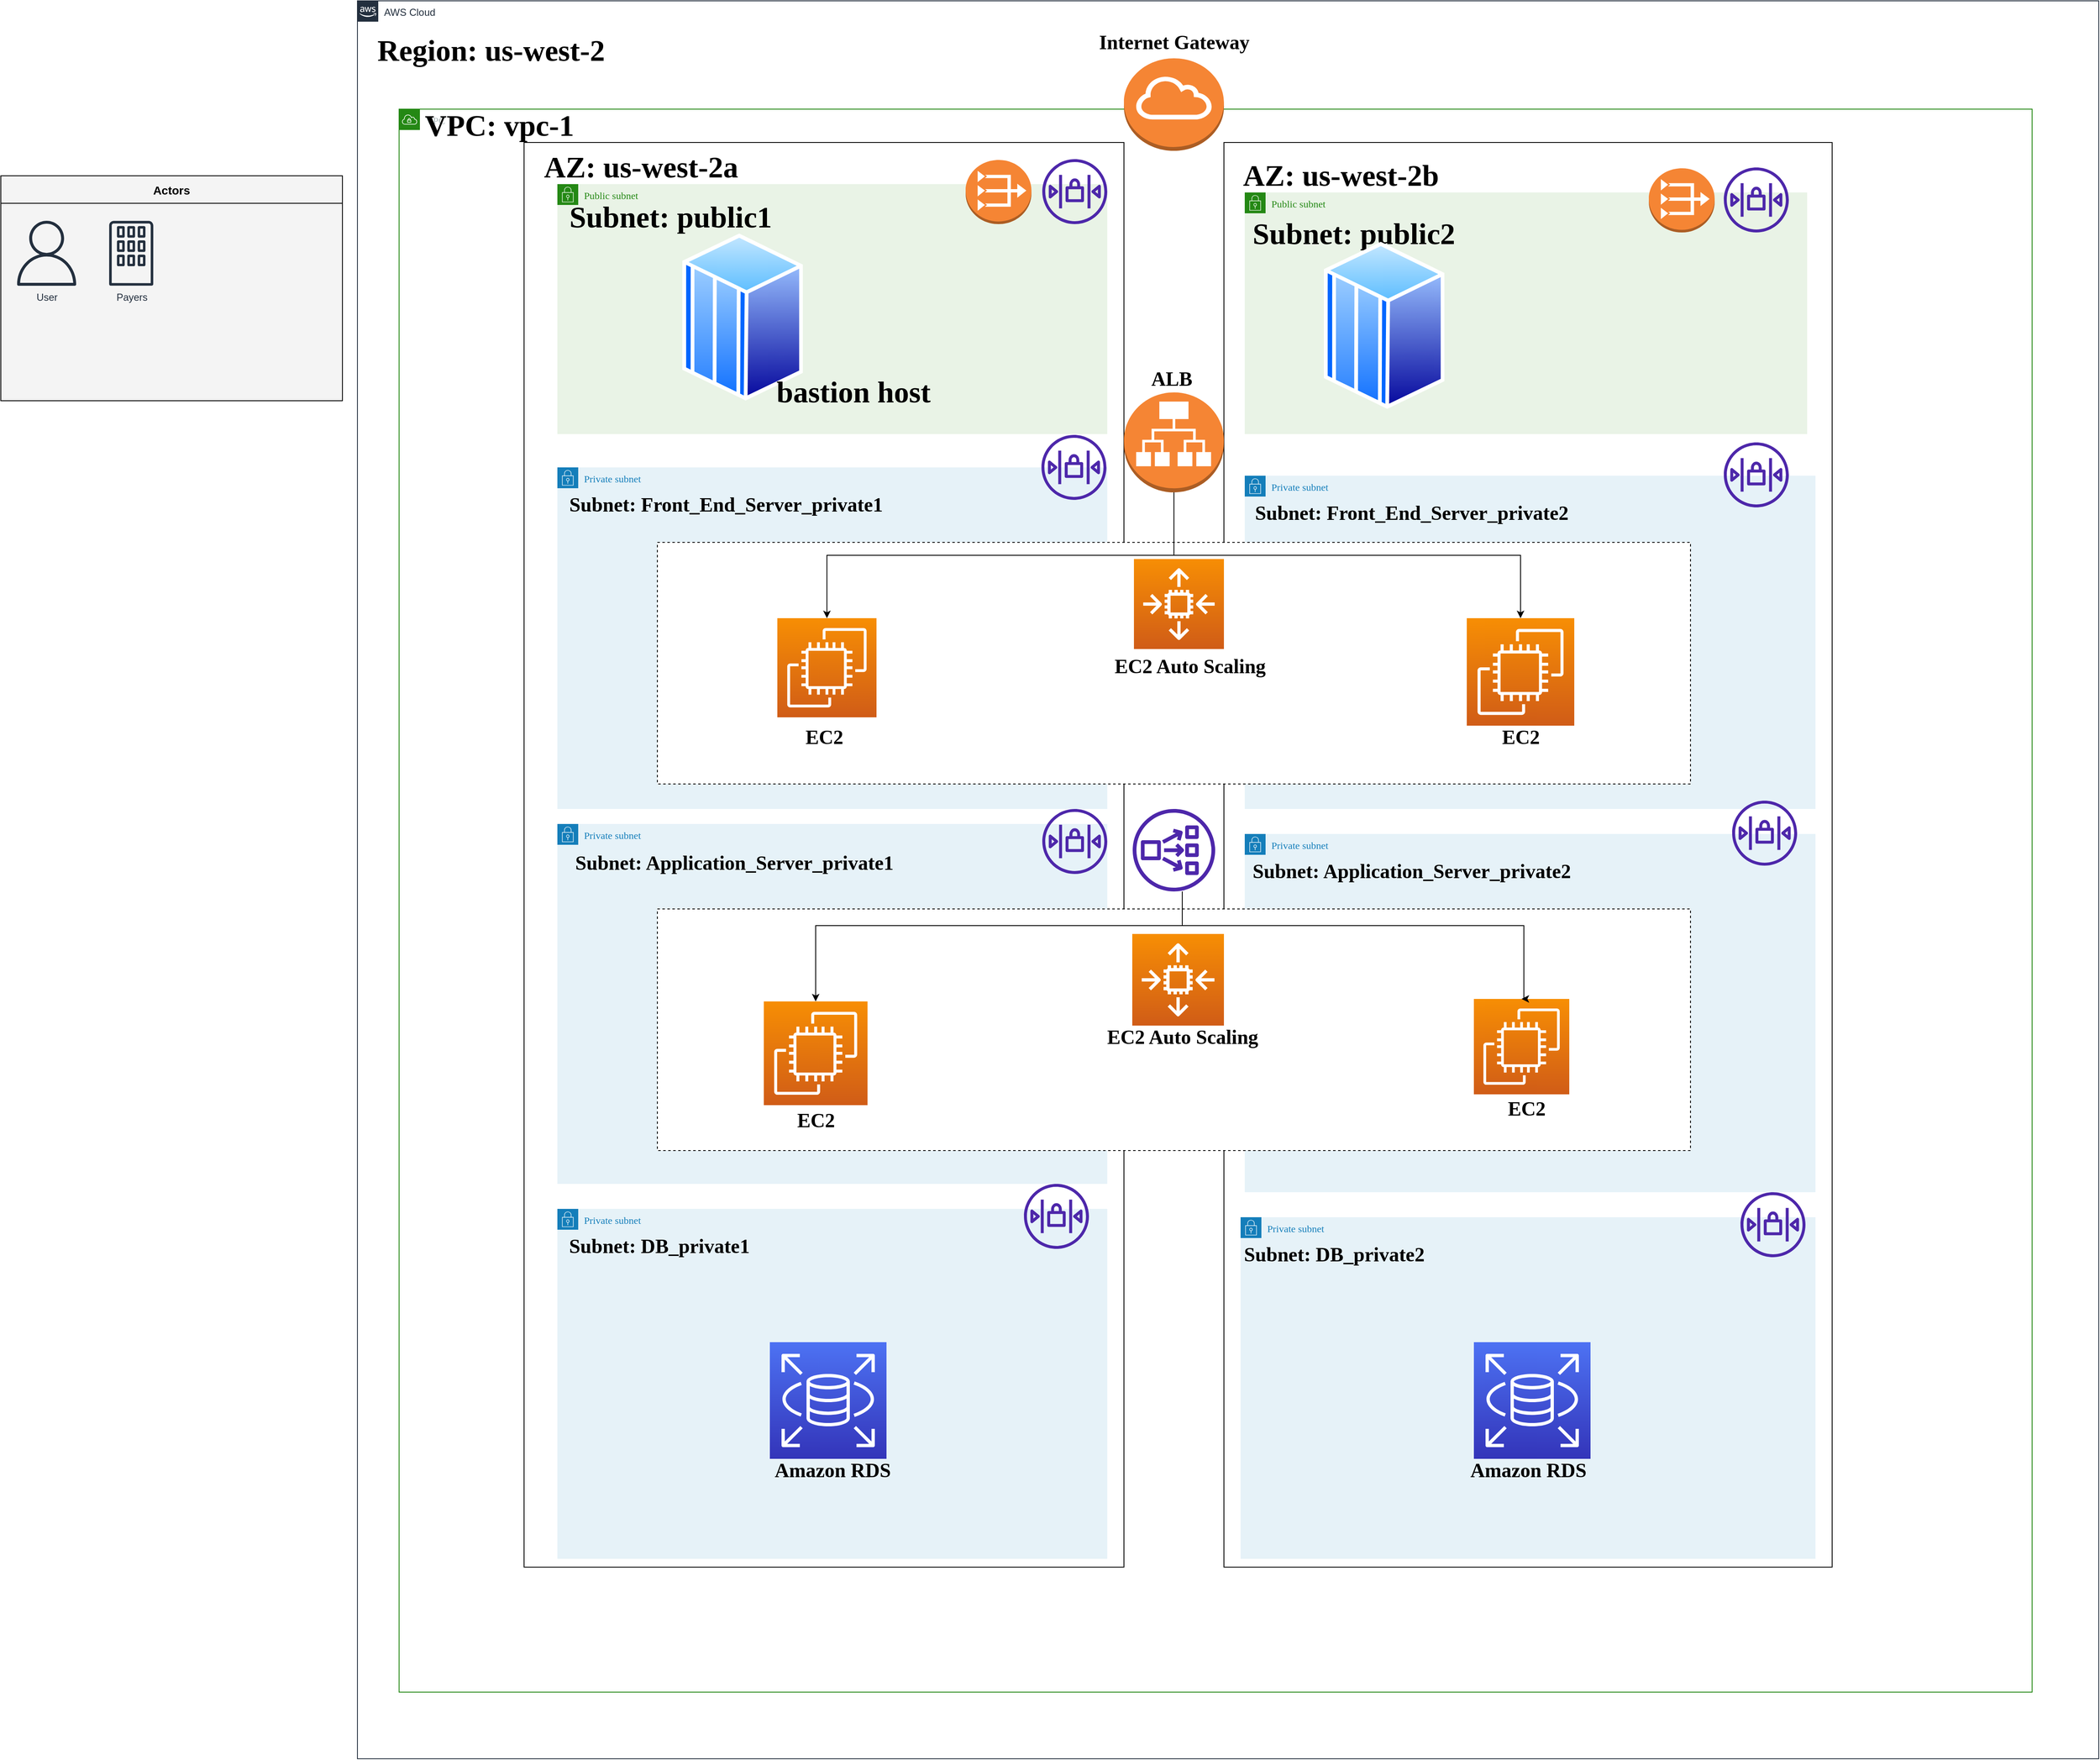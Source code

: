 <mxfile version="20.5.2" type="github">
  <diagram id="Ht1M8jgEwFfnCIfOTk4-" name="Page-1">
    <mxGraphModel dx="4474" dy="4461" grid="1" gridSize="10" guides="1" tooltips="1" connect="1" arrows="1" fold="1" page="1" pageScale="1" pageWidth="827" pageHeight="1169" math="0" shadow="0">
      <root>
        <mxCell id="0" />
        <mxCell id="1" parent="0" />
        <mxCell id="jZVaUwOg5UY3L9NAnvdq-71" value="AWS Cloud" style="points=[[0,0],[0.25,0],[0.5,0],[0.75,0],[1,0],[1,0.25],[1,0.5],[1,0.75],[1,1],[0.75,1],[0.5,1],[0.25,1],[0,1],[0,0.75],[0,0.5],[0,0.25]];outlineConnect=0;gradientColor=none;html=1;whiteSpace=wrap;fontSize=12;fontStyle=0;shape=mxgraph.aws4.group;grIcon=mxgraph.aws4.group_aws_cloud_alt;strokeColor=#232F3E;fillColor=none;verticalAlign=top;align=left;spacingLeft=30;fontColor=#232F3E;dashed=0;labelBackgroundColor=none;container=1;pointerEvents=0;collapsible=0;recursiveResize=0;" parent="1" vertex="1">
          <mxGeometry x="-190" y="-1910" width="2090" height="2110" as="geometry" />
        </mxCell>
        <mxCell id="_mikIo9FiG5iFNGLdB2s-5" value="&lt;font face=&quot;Times New Roman&quot; style=&quot;font-size: 36px;&quot;&gt;&lt;b&gt;Region: us-west-2&lt;/b&gt;&lt;/font&gt;" style="text;html=1;resizable=0;autosize=1;align=center;verticalAlign=middle;points=[];fillColor=none;strokeColor=none;rounded=0;" vertex="1" parent="jZVaUwOg5UY3L9NAnvdq-71">
          <mxGeometry x="10" y="30" width="300" height="60" as="geometry" />
        </mxCell>
        <mxCell id="_mikIo9FiG5iFNGLdB2s-102" value="&lt;b&gt;Internet Gateway&lt;/b&gt;" style="text;html=1;resizable=0;autosize=1;align=center;verticalAlign=middle;points=[];fillColor=none;strokeColor=none;rounded=0;dashed=1;fontFamily=Times New Roman;fontSize=24;" vertex="1" parent="jZVaUwOg5UY3L9NAnvdq-71">
          <mxGeometry x="880" y="30" width="200" height="40" as="geometry" />
        </mxCell>
        <mxCell id="jZVaUwOg5UY3L9NAnvdq-59" value="Actors" style="swimlane;fontSize=14;align=center;swimlaneFillColor=#f4f4f4;fillColor=#f4f4f4;startSize=33;container=1;pointerEvents=0;collapsible=0;recursiveResize=0;" parent="1" vertex="1">
          <mxGeometry x="-618" y="-1700" width="410" height="270" as="geometry" />
        </mxCell>
        <mxCell id="jZVaUwOg5UY3L9NAnvdq-60" value="User" style="outlineConnect=0;fontColor=#232F3E;gradientColor=none;fillColor=#232F3E;strokeColor=none;dashed=0;verticalLabelPosition=bottom;verticalAlign=top;align=center;html=1;fontSize=12;fontStyle=0;aspect=fixed;pointerEvents=1;shape=mxgraph.aws4.user;labelBackgroundColor=none;" parent="jZVaUwOg5UY3L9NAnvdq-59" vertex="1">
          <mxGeometry x="16" y="54" width="78" height="78" as="geometry" />
        </mxCell>
        <mxCell id="jZVaUwOg5UY3L9NAnvdq-61" value="Payers" style="outlineConnect=0;fontColor=#232F3E;gradientColor=none;fillColor=#232F3E;strokeColor=none;dashed=0;verticalLabelPosition=bottom;verticalAlign=top;align=center;html=1;fontSize=12;fontStyle=0;aspect=fixed;pointerEvents=1;shape=mxgraph.aws4.corporate_data_center;labelBackgroundColor=none;" parent="jZVaUwOg5UY3L9NAnvdq-59" vertex="1">
          <mxGeometry x="130" y="54" width="53" height="78" as="geometry" />
        </mxCell>
        <mxCell id="_mikIo9FiG5iFNGLdB2s-11" value="" style="whiteSpace=wrap;html=1;fontSize=36;" vertex="1" parent="1">
          <mxGeometry x="10" y="-1740" width="720" height="1710" as="geometry" />
        </mxCell>
        <mxCell id="_mikIo9FiG5iFNGLdB2s-12" value="" style="whiteSpace=wrap;html=1;fontSize=36;" vertex="1" parent="1">
          <mxGeometry x="850" y="-1740" width="730" height="1710" as="geometry" />
        </mxCell>
        <mxCell id="_mikIo9FiG5iFNGLdB2s-13" value="&lt;font face=&quot;Times New Roman&quot;&gt;&lt;b&gt;AZ: us-west-2a&lt;/b&gt;&lt;/font&gt;" style="text;html=1;resizable=0;autosize=1;align=center;verticalAlign=middle;points=[];fillColor=none;strokeColor=none;rounded=0;fontSize=36;" vertex="1" parent="1">
          <mxGeometry x="20" y="-1740" width="260" height="60" as="geometry" />
        </mxCell>
        <mxCell id="_mikIo9FiG5iFNGLdB2s-14" value="&lt;font face=&quot;Times New Roman&quot;&gt;&lt;b&gt;AZ: us-west-2b&lt;/b&gt;&lt;/font&gt;" style="text;html=1;resizable=0;autosize=1;align=center;verticalAlign=middle;points=[];fillColor=none;strokeColor=none;rounded=0;fontSize=36;" vertex="1" parent="1">
          <mxGeometry x="860" y="-1730" width="260" height="60" as="geometry" />
        </mxCell>
        <mxCell id="_mikIo9FiG5iFNGLdB2s-37" value="VPC" style="points=[[0,0],[0.25,0],[0.5,0],[0.75,0],[1,0],[1,0.25],[1,0.5],[1,0.75],[1,1],[0.75,1],[0.5,1],[0.25,1],[0,1],[0,0.75],[0,0.5],[0,0.25]];outlineConnect=0;gradientColor=none;html=1;whiteSpace=wrap;fontSize=12;fontStyle=0;container=1;pointerEvents=0;collapsible=0;recursiveResize=0;shape=mxgraph.aws4.group;grIcon=mxgraph.aws4.group_vpc;strokeColor=#248814;fillColor=none;verticalAlign=top;align=left;spacingLeft=30;fontColor=#AAB7B8;dashed=0;fontFamily=Times New Roman;" vertex="1" parent="1">
          <mxGeometry x="-140" y="-1780" width="1960" height="1900" as="geometry" />
        </mxCell>
        <mxCell id="_mikIo9FiG5iFNGLdB2s-9" value="&lt;font face=&quot;Times New Roman&quot;&gt;&lt;b&gt;VPC: vpc-1&lt;/b&gt;&lt;/font&gt;" style="text;html=1;resizable=0;autosize=1;align=center;verticalAlign=middle;points=[];fillColor=none;strokeColor=none;rounded=0;fontSize=36;" vertex="1" parent="_mikIo9FiG5iFNGLdB2s-37">
          <mxGeometry x="20" y="-10" width="200" height="60" as="geometry" />
        </mxCell>
        <mxCell id="_mikIo9FiG5iFNGLdB2s-50" value="Private subnet" style="points=[[0,0],[0.25,0],[0.5,0],[0.75,0],[1,0],[1,0.25],[1,0.5],[1,0.75],[1,1],[0.75,1],[0.5,1],[0.25,1],[0,1],[0,0.75],[0,0.5],[0,0.25]];outlineConnect=0;gradientColor=none;html=1;whiteSpace=wrap;fontSize=12;fontStyle=0;container=1;pointerEvents=0;collapsible=0;recursiveResize=0;shape=mxgraph.aws4.group;grIcon=mxgraph.aws4.group_security_group;grStroke=0;strokeColor=#147EBA;fillColor=#E6F2F8;verticalAlign=top;align=left;spacingLeft=30;fontColor=#147EBA;dashed=0;fontFamily=Times New Roman;" vertex="1" parent="_mikIo9FiG5iFNGLdB2s-37">
          <mxGeometry x="190" y="1320" width="660" height="420" as="geometry" />
        </mxCell>
        <mxCell id="_mikIo9FiG5iFNGLdB2s-51" value="" style="sketch=0;points=[[0,0,0],[0.25,0,0],[0.5,0,0],[0.75,0,0],[1,0,0],[0,1,0],[0.25,1,0],[0.5,1,0],[0.75,1,0],[1,1,0],[0,0.25,0],[0,0.5,0],[0,0.75,0],[1,0.25,0],[1,0.5,0],[1,0.75,0]];outlineConnect=0;fontColor=#232F3E;gradientColor=#4D72F3;gradientDirection=north;fillColor=#3334B9;strokeColor=#ffffff;dashed=0;verticalLabelPosition=bottom;verticalAlign=top;align=center;html=1;fontSize=12;fontStyle=0;aspect=fixed;shape=mxgraph.aws4.resourceIcon;resIcon=mxgraph.aws4.rds;fontFamily=Times New Roman;" vertex="1" parent="_mikIo9FiG5iFNGLdB2s-50">
          <mxGeometry x="255" y="160" width="140" height="140" as="geometry" />
        </mxCell>
        <mxCell id="_mikIo9FiG5iFNGLdB2s-52" value="&lt;font style=&quot;font-size: 24px;&quot;&gt;&lt;b&gt;Amazon RDS&lt;/b&gt;&lt;/font&gt;" style="text;html=1;resizable=0;autosize=1;align=center;verticalAlign=middle;points=[];fillColor=none;strokeColor=none;rounded=0;fontFamily=Times New Roman;fontSize=36;" vertex="1" parent="_mikIo9FiG5iFNGLdB2s-50">
          <mxGeometry x="250" y="280" width="160" height="60" as="geometry" />
        </mxCell>
        <mxCell id="_mikIo9FiG5iFNGLdB2s-54" value="Private subnet" style="points=[[0,0],[0.25,0],[0.5,0],[0.75,0],[1,0],[1,0.25],[1,0.5],[1,0.75],[1,1],[0.75,1],[0.5,1],[0.25,1],[0,1],[0,0.75],[0,0.5],[0,0.25]];outlineConnect=0;gradientColor=none;html=1;whiteSpace=wrap;fontSize=12;fontStyle=0;container=1;pointerEvents=0;collapsible=0;recursiveResize=0;shape=mxgraph.aws4.group;grIcon=mxgraph.aws4.group_security_group;grStroke=0;strokeColor=#147EBA;fillColor=#E6F2F8;verticalAlign=top;align=left;spacingLeft=30;fontColor=#147EBA;dashed=0;fontFamily=Times New Roman;" vertex="1" parent="_mikIo9FiG5iFNGLdB2s-37">
          <mxGeometry x="1010" y="1330" width="690" height="410" as="geometry" />
        </mxCell>
        <mxCell id="_mikIo9FiG5iFNGLdB2s-55" value="" style="sketch=0;points=[[0,0,0],[0.25,0,0],[0.5,0,0],[0.75,0,0],[1,0,0],[0,1,0],[0.25,1,0],[0.5,1,0],[0.75,1,0],[1,1,0],[0,0.25,0],[0,0.5,0],[0,0.75,0],[1,0.25,0],[1,0.5,0],[1,0.75,0]];outlineConnect=0;fontColor=#232F3E;gradientColor=#4D72F3;gradientDirection=north;fillColor=#3334B9;strokeColor=#ffffff;dashed=0;verticalLabelPosition=bottom;verticalAlign=top;align=center;html=1;fontSize=12;fontStyle=0;aspect=fixed;shape=mxgraph.aws4.resourceIcon;resIcon=mxgraph.aws4.rds;fontFamily=Times New Roman;" vertex="1" parent="_mikIo9FiG5iFNGLdB2s-54">
          <mxGeometry x="280" y="150" width="140" height="140" as="geometry" />
        </mxCell>
        <mxCell id="_mikIo9FiG5iFNGLdB2s-56" value="&lt;font style=&quot;font-size: 24px;&quot;&gt;&lt;b&gt;Amazon RDS&lt;/b&gt;&lt;/font&gt;" style="text;html=1;resizable=0;autosize=1;align=center;verticalAlign=middle;points=[];fillColor=none;strokeColor=none;rounded=0;fontFamily=Times New Roman;fontSize=36;" vertex="1" parent="_mikIo9FiG5iFNGLdB2s-54">
          <mxGeometry x="265" y="270" width="160" height="60" as="geometry" />
        </mxCell>
        <mxCell id="_mikIo9FiG5iFNGLdB2s-63" value="&lt;font style=&quot;font-size: 24px;&quot; face=&quot;Times New Roman&quot;&gt;&lt;b&gt;Subnet: DB_private2&amp;nbsp;&lt;/b&gt;&lt;/font&gt;" style="text;html=1;resizable=0;autosize=1;align=center;verticalAlign=middle;points=[];fillColor=none;strokeColor=none;rounded=0;fontSize=36;" vertex="1" parent="_mikIo9FiG5iFNGLdB2s-54">
          <mxGeometry x="-10" y="10" width="250" height="60" as="geometry" />
        </mxCell>
        <mxCell id="_mikIo9FiG5iFNGLdB2s-59" value="Private subnet" style="points=[[0,0],[0.25,0],[0.5,0],[0.75,0],[1,0],[1,0.25],[1,0.5],[1,0.75],[1,1],[0.75,1],[0.5,1],[0.25,1],[0,1],[0,0.75],[0,0.5],[0,0.25]];outlineConnect=0;gradientColor=none;html=1;whiteSpace=wrap;fontSize=12;fontStyle=0;container=1;pointerEvents=0;collapsible=0;recursiveResize=0;shape=mxgraph.aws4.group;grIcon=mxgraph.aws4.group_security_group;grStroke=0;strokeColor=#147EBA;fillColor=#E6F2F8;verticalAlign=top;align=left;spacingLeft=30;fontColor=#147EBA;dashed=0;fontFamily=Times New Roman;" vertex="1" parent="_mikIo9FiG5iFNGLdB2s-37">
          <mxGeometry x="190" y="858" width="660" height="432" as="geometry" />
        </mxCell>
        <mxCell id="_mikIo9FiG5iFNGLdB2s-16" value="&lt;font style=&quot;font-size: 24px;&quot; face=&quot;Times New Roman&quot;&gt;&lt;b&gt;Subnet: Application_Server_private1&amp;nbsp;&lt;/b&gt;&lt;/font&gt;" style="text;html=1;resizable=0;autosize=1;align=center;verticalAlign=middle;points=[];fillColor=none;strokeColor=none;rounded=0;fontSize=36;" vertex="1" parent="_mikIo9FiG5iFNGLdB2s-59">
          <mxGeometry x="10" y="12" width="410" height="60" as="geometry" />
        </mxCell>
        <mxCell id="_mikIo9FiG5iFNGLdB2s-93" value="" style="sketch=0;outlineConnect=0;fontColor=#232F3E;gradientColor=none;fillColor=#4D27AA;strokeColor=none;dashed=0;verticalLabelPosition=bottom;verticalAlign=top;align=center;html=1;fontSize=12;fontStyle=0;aspect=fixed;pointerEvents=1;shape=mxgraph.aws4.network_access_control_list;fontFamily=Times New Roman;" vertex="1" parent="_mikIo9FiG5iFNGLdB2s-59">
          <mxGeometry x="582" y="-18" width="78" height="78" as="geometry" />
        </mxCell>
        <mxCell id="_mikIo9FiG5iFNGLdB2s-60" value="Private subnet" style="points=[[0,0],[0.25,0],[0.5,0],[0.75,0],[1,0],[1,0.25],[1,0.5],[1,0.75],[1,1],[0.75,1],[0.5,1],[0.25,1],[0,1],[0,0.75],[0,0.5],[0,0.25]];outlineConnect=0;gradientColor=none;html=1;whiteSpace=wrap;fontSize=12;fontStyle=0;container=1;pointerEvents=0;collapsible=0;recursiveResize=0;shape=mxgraph.aws4.group;grIcon=mxgraph.aws4.group_security_group;grStroke=0;strokeColor=#147EBA;fillColor=#E6F2F8;verticalAlign=top;align=left;spacingLeft=30;fontColor=#147EBA;dashed=0;fontFamily=Times New Roman;" vertex="1" parent="_mikIo9FiG5iFNGLdB2s-37">
          <mxGeometry x="1015" y="870" width="685" height="430" as="geometry" />
        </mxCell>
        <mxCell id="_mikIo9FiG5iFNGLdB2s-23" value="" style="whiteSpace=wrap;html=1;fontFamily=Times New Roman;fontSize=36;dashed=1;" vertex="1" parent="_mikIo9FiG5iFNGLdB2s-37">
          <mxGeometry x="310" y="960" width="1240" height="290" as="geometry" />
        </mxCell>
        <mxCell id="_mikIo9FiG5iFNGLdB2s-26" value="" style="sketch=0;points=[[0,0,0],[0.25,0,0],[0.5,0,0],[0.75,0,0],[1,0,0],[0,1,0],[0.25,1,0],[0.5,1,0],[0.75,1,0],[1,1,0],[0,0.25,0],[0,0.5,0],[0,0.75,0],[1,0.25,0],[1,0.5,0],[1,0.75,0]];outlineConnect=0;fontColor=#232F3E;gradientColor=#F78E04;gradientDirection=north;fillColor=#D05C17;strokeColor=#ffffff;dashed=0;verticalLabelPosition=bottom;verticalAlign=top;align=center;html=1;fontSize=12;fontStyle=0;aspect=fixed;shape=mxgraph.aws4.resourceIcon;resIcon=mxgraph.aws4.auto_scaling2;fontFamily=Times New Roman;" vertex="1" parent="_mikIo9FiG5iFNGLdB2s-37">
          <mxGeometry x="880" y="990" width="110" height="110" as="geometry" />
        </mxCell>
        <mxCell id="_mikIo9FiG5iFNGLdB2s-27" value="&lt;font style=&quot;font-size: 24px;&quot;&gt;&lt;b&gt;EC2 Auto Scaling&lt;/b&gt;&lt;/font&gt;" style="text;html=1;resizable=0;autosize=1;align=center;verticalAlign=middle;points=[];fillColor=none;strokeColor=none;rounded=0;fontFamily=Times New Roman;fontSize=36;" vertex="1" parent="_mikIo9FiG5iFNGLdB2s-37">
          <mxGeometry x="840" y="1080" width="200" height="60" as="geometry" />
        </mxCell>
        <mxCell id="_mikIo9FiG5iFNGLdB2s-21" value="" style="sketch=0;points=[[0,0,0],[0.25,0,0],[0.5,0,0],[0.75,0,0],[1,0,0],[0,1,0],[0.25,1,0],[0.5,1,0],[0.75,1,0],[1,1,0],[0,0.25,0],[0,0.5,0],[0,0.75,0],[1,0.25,0],[1,0.5,0],[1,0.75,0]];outlineConnect=0;fontColor=#232F3E;gradientColor=#F78E04;gradientDirection=north;fillColor=#D05C17;strokeColor=#ffffff;dashed=0;verticalLabelPosition=bottom;verticalAlign=top;align=center;html=1;fontSize=12;fontStyle=0;aspect=fixed;shape=mxgraph.aws4.resourceIcon;resIcon=mxgraph.aws4.ec2;fontFamily=Times New Roman;" vertex="1" parent="_mikIo9FiG5iFNGLdB2s-37">
          <mxGeometry x="1290" y="1068" width="114.5" height="114.5" as="geometry" />
        </mxCell>
        <mxCell id="_mikIo9FiG5iFNGLdB2s-22" value="" style="sketch=0;points=[[0,0,0],[0.25,0,0],[0.5,0,0],[0.75,0,0],[1,0,0],[0,1,0],[0.25,1,0],[0.5,1,0],[0.75,1,0],[1,1,0],[0,0.25,0],[0,0.5,0],[0,0.75,0],[1,0.25,0],[1,0.5,0],[1,0.75,0]];outlineConnect=0;fontColor=#232F3E;gradientColor=#F78E04;gradientDirection=north;fillColor=#D05C17;strokeColor=#ffffff;dashed=0;verticalLabelPosition=bottom;verticalAlign=top;align=center;html=1;fontSize=12;fontStyle=0;aspect=fixed;shape=mxgraph.aws4.resourceIcon;resIcon=mxgraph.aws4.ec2;fontFamily=Times New Roman;" vertex="1" parent="_mikIo9FiG5iFNGLdB2s-37">
          <mxGeometry x="437.75" y="1071" width="124.5" height="124.5" as="geometry" />
        </mxCell>
        <mxCell id="_mikIo9FiG5iFNGLdB2s-25" value="&lt;font style=&quot;font-size: 24px;&quot;&gt;&lt;b&gt;EC2&lt;/b&gt;&lt;/font&gt;" style="text;html=1;resizable=0;autosize=1;align=center;verticalAlign=middle;points=[];fillColor=none;strokeColor=none;rounded=0;fontFamily=Times New Roman;fontSize=36;" vertex="1" parent="_mikIo9FiG5iFNGLdB2s-37">
          <mxGeometry x="1317.5" y="1166" width="70" height="60" as="geometry" />
        </mxCell>
        <mxCell id="_mikIo9FiG5iFNGLdB2s-24" value="&lt;font style=&quot;font-size: 24px;&quot;&gt;&lt;b&gt;EC2&lt;/b&gt;&lt;/font&gt;" style="text;html=1;resizable=0;autosize=1;align=center;verticalAlign=middle;points=[];fillColor=none;strokeColor=none;rounded=0;fontFamily=Times New Roman;fontSize=36;" vertex="1" parent="_mikIo9FiG5iFNGLdB2s-37">
          <mxGeometry x="465" y="1180" width="70" height="60" as="geometry" />
        </mxCell>
        <mxCell id="_mikIo9FiG5iFNGLdB2s-65" value="Private subnet" style="points=[[0,0],[0.25,0],[0.5,0],[0.75,0],[1,0],[1,0.25],[1,0.5],[1,0.75],[1,1],[0.75,1],[0.5,1],[0.25,1],[0,1],[0,0.75],[0,0.5],[0,0.25]];outlineConnect=0;gradientColor=none;html=1;whiteSpace=wrap;fontSize=12;fontStyle=0;container=1;pointerEvents=0;collapsible=0;recursiveResize=0;shape=mxgraph.aws4.group;grIcon=mxgraph.aws4.group_security_group;grStroke=0;strokeColor=#147EBA;fillColor=#E6F2F8;verticalAlign=top;align=left;spacingLeft=30;fontColor=#147EBA;dashed=0;fontFamily=Times New Roman;" vertex="1" parent="_mikIo9FiG5iFNGLdB2s-37">
          <mxGeometry x="190" y="430" width="660" height="410" as="geometry" />
        </mxCell>
        <mxCell id="_mikIo9FiG5iFNGLdB2s-67" value="Private subnet" style="points=[[0,0],[0.25,0],[0.5,0],[0.75,0],[1,0],[1,0.25],[1,0.5],[1,0.75],[1,1],[0.75,1],[0.5,1],[0.25,1],[0,1],[0,0.75],[0,0.5],[0,0.25]];outlineConnect=0;gradientColor=none;html=1;whiteSpace=wrap;fontSize=12;fontStyle=0;container=1;pointerEvents=0;collapsible=0;recursiveResize=0;shape=mxgraph.aws4.group;grIcon=mxgraph.aws4.group_security_group;grStroke=0;strokeColor=#147EBA;fillColor=#E6F2F8;verticalAlign=top;align=left;spacingLeft=30;fontColor=#147EBA;dashed=0;fontFamily=Times New Roman;" vertex="1" parent="_mikIo9FiG5iFNGLdB2s-37">
          <mxGeometry x="1015" y="440" width="685" height="400" as="geometry" />
        </mxCell>
        <mxCell id="_mikIo9FiG5iFNGLdB2s-69" value="Public subnet" style="points=[[0,0],[0.25,0],[0.5,0],[0.75,0],[1,0],[1,0.25],[1,0.5],[1,0.75],[1,1],[0.75,1],[0.5,1],[0.25,1],[0,1],[0,0.75],[0,0.5],[0,0.25]];outlineConnect=0;gradientColor=none;html=1;whiteSpace=wrap;fontSize=12;fontStyle=0;container=1;pointerEvents=0;collapsible=0;recursiveResize=0;shape=mxgraph.aws4.group;grIcon=mxgraph.aws4.group_security_group;grStroke=0;strokeColor=#248814;fillColor=#E9F3E6;verticalAlign=top;align=left;spacingLeft=30;fontColor=#248814;dashed=0;fontFamily=Times New Roman;" vertex="1" parent="_mikIo9FiG5iFNGLdB2s-37">
          <mxGeometry x="190" y="90" width="660" height="300" as="geometry" />
        </mxCell>
        <mxCell id="_mikIo9FiG5iFNGLdB2s-117" value="" style="aspect=fixed;perimeter=ellipsePerimeter;html=1;align=center;shadow=0;dashed=0;spacingTop=3;image;image=img/lib/active_directory/mainframe_host.svg;fontFamily=Times New Roman;fontSize=24;" vertex="1" parent="_mikIo9FiG5iFNGLdB2s-69">
          <mxGeometry x="150" y="59" width="144.72" height="201" as="geometry" />
        </mxCell>
        <mxCell id="_mikIo9FiG5iFNGLdB2s-119" value="&lt;b&gt;&lt;font style=&quot;font-size: 36px;&quot;&gt;bastion host&lt;/font&gt;&lt;/b&gt;" style="text;html=1;resizable=0;autosize=1;align=center;verticalAlign=middle;points=[];fillColor=none;strokeColor=none;rounded=0;dashed=1;fontFamily=Times New Roman;fontSize=24;" vertex="1" parent="_mikIo9FiG5iFNGLdB2s-69">
          <mxGeometry x="250" y="220" width="210" height="60" as="geometry" />
        </mxCell>
        <mxCell id="_mikIo9FiG5iFNGLdB2s-34" value="&lt;font face=&quot;Times New Roman&quot;&gt;&lt;b&gt;Subnet: public1&amp;nbsp;&lt;/b&gt;&lt;/font&gt;" style="text;html=1;resizable=0;autosize=1;align=center;verticalAlign=middle;points=[];fillColor=none;strokeColor=none;rounded=0;fontSize=36;" vertex="1" parent="_mikIo9FiG5iFNGLdB2s-69">
          <mxGeometry y="10" width="280" height="60" as="geometry" />
        </mxCell>
        <mxCell id="_mikIo9FiG5iFNGLdB2s-71" value="Public subnet" style="points=[[0,0],[0.25,0],[0.5,0],[0.75,0],[1,0],[1,0.25],[1,0.5],[1,0.75],[1,1],[0.75,1],[0.5,1],[0.25,1],[0,1],[0,0.75],[0,0.5],[0,0.25]];outlineConnect=0;gradientColor=none;html=1;whiteSpace=wrap;fontSize=12;fontStyle=0;container=1;pointerEvents=0;collapsible=0;recursiveResize=0;shape=mxgraph.aws4.group;grIcon=mxgraph.aws4.group_security_group;grStroke=0;strokeColor=#248814;fillColor=#E9F3E6;verticalAlign=top;align=left;spacingLeft=30;fontColor=#248814;dashed=0;fontFamily=Times New Roman;" vertex="1" parent="_mikIo9FiG5iFNGLdB2s-37">
          <mxGeometry x="1015" y="100" width="675" height="290" as="geometry" />
        </mxCell>
        <mxCell id="_mikIo9FiG5iFNGLdB2s-111" value="" style="outlineConnect=0;dashed=0;verticalLabelPosition=bottom;verticalAlign=top;align=center;html=1;shape=mxgraph.aws3.vpc_nat_gateway;fillColor=#F58534;gradientColor=none;fontFamily=Times New Roman;fontSize=24;" vertex="1" parent="_mikIo9FiG5iFNGLdB2s-71">
          <mxGeometry x="485" y="-29" width="79" height="77" as="geometry" />
        </mxCell>
        <mxCell id="_mikIo9FiG5iFNGLdB2s-35" value="&lt;font face=&quot;Times New Roman&quot;&gt;&lt;b&gt;Subnet: public2&amp;nbsp;&lt;/b&gt;&lt;/font&gt;" style="text;html=1;resizable=0;autosize=1;align=center;verticalAlign=middle;points=[];fillColor=none;strokeColor=none;rounded=0;fontSize=36;" vertex="1" parent="_mikIo9FiG5iFNGLdB2s-37">
          <mxGeometry x="1010" y="120" width="280" height="60" as="geometry" />
        </mxCell>
        <mxCell id="_mikIo9FiG5iFNGLdB2s-40" value="" style="outlineConnect=0;dashed=0;verticalLabelPosition=bottom;verticalAlign=top;align=center;html=1;shape=mxgraph.aws3.application_load_balancer;fillColor=#F58534;gradientColor=none;fontFamily=Times New Roman;fontSize=24;" vertex="1" parent="_mikIo9FiG5iFNGLdB2s-37">
          <mxGeometry x="870" y="340" width="120" height="120" as="geometry" />
        </mxCell>
        <mxCell id="_mikIo9FiG5iFNGLdB2s-89" style="edgeStyle=orthogonalEdgeStyle;rounded=0;orthogonalLoop=1;jettySize=auto;html=1;entryX=0.5;entryY=0;entryDx=0;entryDy=0;entryPerimeter=0;fontFamily=Times New Roman;fontSize=24;" edge="1" parent="_mikIo9FiG5iFNGLdB2s-37" source="_mikIo9FiG5iFNGLdB2s-82" target="_mikIo9FiG5iFNGLdB2s-22">
          <mxGeometry relative="1" as="geometry">
            <Array as="points">
              <mxPoint x="940" y="980" />
              <mxPoint x="500" y="980" />
            </Array>
          </mxGeometry>
        </mxCell>
        <mxCell id="_mikIo9FiG5iFNGLdB2s-90" style="edgeStyle=orthogonalEdgeStyle;rounded=0;orthogonalLoop=1;jettySize=auto;html=1;fontFamily=Times New Roman;fontSize=24;entryX=0.5;entryY=0;entryDx=0;entryDy=0;entryPerimeter=0;" edge="1" parent="_mikIo9FiG5iFNGLdB2s-37" source="_mikIo9FiG5iFNGLdB2s-82" target="_mikIo9FiG5iFNGLdB2s-21">
          <mxGeometry relative="1" as="geometry">
            <mxPoint x="1350" y="1040" as="targetPoint" />
            <Array as="points">
              <mxPoint x="940" y="980" />
              <mxPoint x="1350" y="980" />
            </Array>
          </mxGeometry>
        </mxCell>
        <mxCell id="_mikIo9FiG5iFNGLdB2s-82" value="" style="sketch=0;outlineConnect=0;fontColor=#232F3E;gradientColor=none;fillColor=#4D27AA;strokeColor=none;dashed=0;verticalLabelPosition=bottom;verticalAlign=top;align=center;html=1;fontSize=12;fontStyle=0;aspect=fixed;pointerEvents=1;shape=mxgraph.aws4.network_load_balancer;fontFamily=Times New Roman;" vertex="1" parent="_mikIo9FiG5iFNGLdB2s-37">
          <mxGeometry x="880.5" y="840" width="99" height="99" as="geometry" />
        </mxCell>
        <mxCell id="_mikIo9FiG5iFNGLdB2s-42" value="&lt;b style=&quot;&quot;&gt;&lt;font style=&quot;font-size: 24px;&quot;&gt;ALB&amp;nbsp;&lt;br&gt;&lt;/font&gt;&lt;/b&gt;" style="text;html=1;resizable=0;autosize=1;align=center;verticalAlign=middle;points=[];fillColor=none;strokeColor=none;rounded=0;fontFamily=Times New Roman;fontSize=36;" vertex="1" parent="_mikIo9FiG5iFNGLdB2s-37">
          <mxGeometry x="890" y="290" width="80" height="60" as="geometry" />
        </mxCell>
        <mxCell id="_mikIo9FiG5iFNGLdB2s-98" value="" style="sketch=0;outlineConnect=0;fontColor=#232F3E;gradientColor=none;fillColor=#4D27AA;strokeColor=none;dashed=0;verticalLabelPosition=bottom;verticalAlign=top;align=center;html=1;fontSize=12;fontStyle=0;aspect=fixed;pointerEvents=1;shape=mxgraph.aws4.network_access_control_list;fontFamily=Times New Roman;" vertex="1" parent="_mikIo9FiG5iFNGLdB2s-37">
          <mxGeometry x="1600" y="830" width="78" height="78" as="geometry" />
        </mxCell>
        <mxCell id="_mikIo9FiG5iFNGLdB2s-99" value="" style="sketch=0;outlineConnect=0;fontColor=#232F3E;gradientColor=none;fillColor=#4D27AA;strokeColor=none;dashed=0;verticalLabelPosition=bottom;verticalAlign=top;align=center;html=1;fontSize=12;fontStyle=0;aspect=fixed;pointerEvents=1;shape=mxgraph.aws4.network_access_control_list;fontFamily=Times New Roman;" vertex="1" parent="_mikIo9FiG5iFNGLdB2s-37">
          <mxGeometry x="772" y="60" width="78" height="78" as="geometry" />
        </mxCell>
        <mxCell id="_mikIo9FiG5iFNGLdB2s-100" value="" style="sketch=0;outlineConnect=0;fontColor=#232F3E;gradientColor=none;fillColor=#4D27AA;strokeColor=none;dashed=0;verticalLabelPosition=bottom;verticalAlign=top;align=center;html=1;fontSize=12;fontStyle=0;aspect=fixed;pointerEvents=1;shape=mxgraph.aws4.network_access_control_list;fontFamily=Times New Roman;" vertex="1" parent="_mikIo9FiG5iFNGLdB2s-37">
          <mxGeometry x="1590" y="70" width="78" height="78" as="geometry" />
        </mxCell>
        <mxCell id="_mikIo9FiG5iFNGLdB2s-101" value="" style="outlineConnect=0;dashed=0;verticalLabelPosition=bottom;verticalAlign=top;align=center;html=1;shape=mxgraph.aws3.internet_gateway;fillColor=#F58534;gradientColor=none;fontFamily=Times New Roman;fontSize=24;" vertex="1" parent="_mikIo9FiG5iFNGLdB2s-37">
          <mxGeometry x="870" y="-61" width="120" height="111" as="geometry" />
        </mxCell>
        <mxCell id="_mikIo9FiG5iFNGLdB2s-110" value="" style="outlineConnect=0;dashed=0;verticalLabelPosition=bottom;verticalAlign=top;align=center;html=1;shape=mxgraph.aws3.vpc_nat_gateway;fillColor=#F58534;gradientColor=none;fontFamily=Times New Roman;fontSize=24;" vertex="1" parent="_mikIo9FiG5iFNGLdB2s-37">
          <mxGeometry x="680" y="61" width="79" height="77" as="geometry" />
        </mxCell>
        <mxCell id="_mikIo9FiG5iFNGLdB2s-62" value="&lt;font style=&quot;font-size: 24px;&quot; face=&quot;Times New Roman&quot;&gt;&lt;b&gt;Subnet: DB_private1&amp;nbsp;&lt;/b&gt;&lt;/font&gt;" style="text;html=1;resizable=0;autosize=1;align=center;verticalAlign=middle;points=[];fillColor=none;strokeColor=none;rounded=0;fontSize=36;" vertex="1" parent="1">
          <mxGeometry x="50" y="-450" width="250" height="60" as="geometry" />
        </mxCell>
        <mxCell id="_mikIo9FiG5iFNGLdB2s-64" value="&lt;font style=&quot;font-size: 24px;&quot; face=&quot;Times New Roman&quot;&gt;&lt;b&gt;Subnet: Application_Server_private2&lt;/b&gt;&lt;/font&gt;" style="text;html=1;resizable=0;autosize=1;align=center;verticalAlign=middle;points=[];fillColor=none;strokeColor=none;rounded=0;fontSize=36;" vertex="1" parent="1">
          <mxGeometry x="870" y="-900" width="410" height="60" as="geometry" />
        </mxCell>
        <mxCell id="_mikIo9FiG5iFNGLdB2s-72" value="&lt;font style=&quot;font-size: 24px;&quot; face=&quot;Times New Roman&quot;&gt;&lt;b&gt;Subnet: Front_End_Server_private1&amp;nbsp;&lt;/b&gt;&lt;/font&gt;" style="text;html=1;resizable=0;autosize=1;align=center;verticalAlign=middle;points=[];fillColor=none;strokeColor=none;rounded=0;fontSize=36;" vertex="1" parent="1">
          <mxGeometry x="50" y="-1340" width="410" height="60" as="geometry" />
        </mxCell>
        <mxCell id="_mikIo9FiG5iFNGLdB2s-73" value="&lt;font style=&quot;font-size: 24px;&quot; face=&quot;Times New Roman&quot;&gt;&lt;b&gt;Subnet: Front_End_Server_private2&lt;/b&gt;&lt;/font&gt;" style="text;html=1;resizable=0;autosize=1;align=center;verticalAlign=middle;points=[];fillColor=none;strokeColor=none;rounded=0;fontSize=36;" vertex="1" parent="1">
          <mxGeometry x="875" y="-1330" width="400" height="60" as="geometry" />
        </mxCell>
        <mxCell id="_mikIo9FiG5iFNGLdB2s-74" value="" style="whiteSpace=wrap;html=1;fontFamily=Times New Roman;fontSize=36;dashed=1;" vertex="1" parent="1">
          <mxGeometry x="170" y="-1260" width="1240" height="290" as="geometry" />
        </mxCell>
        <mxCell id="_mikIo9FiG5iFNGLdB2s-75" value="" style="sketch=0;points=[[0,0,0],[0.25,0,0],[0.5,0,0],[0.75,0,0],[1,0,0],[0,1,0],[0.25,1,0],[0.5,1,0],[0.75,1,0],[1,1,0],[0,0.25,0],[0,0.5,0],[0,0.75,0],[1,0.25,0],[1,0.5,0],[1,0.75,0]];outlineConnect=0;fontColor=#232F3E;gradientColor=#F78E04;gradientDirection=north;fillColor=#D05C17;strokeColor=#ffffff;dashed=0;verticalLabelPosition=bottom;verticalAlign=top;align=center;html=1;fontSize=12;fontStyle=0;aspect=fixed;shape=mxgraph.aws4.resourceIcon;resIcon=mxgraph.aws4.auto_scaling2;fontFamily=Times New Roman;" vertex="1" parent="1">
          <mxGeometry x="742" y="-1240" width="108" height="108" as="geometry" />
        </mxCell>
        <mxCell id="_mikIo9FiG5iFNGLdB2s-76" value="&lt;font style=&quot;font-size: 24px;&quot;&gt;&lt;b&gt;EC2 Auto Scaling&lt;/b&gt;&lt;/font&gt;" style="text;html=1;resizable=0;autosize=1;align=center;verticalAlign=middle;points=[];fillColor=none;strokeColor=none;rounded=0;fontFamily=Times New Roman;fontSize=36;" vertex="1" parent="1">
          <mxGeometry x="709" y="-1145" width="200" height="60" as="geometry" />
        </mxCell>
        <mxCell id="_mikIo9FiG5iFNGLdB2s-77" value="" style="sketch=0;points=[[0,0,0],[0.25,0,0],[0.5,0,0],[0.75,0,0],[1,0,0],[0,1,0],[0.25,1,0],[0.5,1,0],[0.75,1,0],[1,1,0],[0,0.25,0],[0,0.5,0],[0,0.75,0],[1,0.25,0],[1,0.5,0],[1,0.75,0]];outlineConnect=0;fontColor=#232F3E;gradientColor=#F78E04;gradientDirection=north;fillColor=#D05C17;strokeColor=#ffffff;dashed=0;verticalLabelPosition=bottom;verticalAlign=top;align=center;html=1;fontSize=12;fontStyle=0;aspect=fixed;shape=mxgraph.aws4.resourceIcon;resIcon=mxgraph.aws4.ec2;fontFamily=Times New Roman;" vertex="1" parent="1">
          <mxGeometry x="314" y="-1169" width="119" height="119" as="geometry" />
        </mxCell>
        <mxCell id="_mikIo9FiG5iFNGLdB2s-78" value="&lt;font style=&quot;font-size: 24px;&quot;&gt;&lt;b&gt;EC2&lt;/b&gt;&lt;/font&gt;" style="text;html=1;resizable=0;autosize=1;align=center;verticalAlign=middle;points=[];fillColor=none;strokeColor=none;rounded=0;fontFamily=Times New Roman;fontSize=36;" vertex="1" parent="1">
          <mxGeometry x="335" y="-1060" width="70" height="60" as="geometry" />
        </mxCell>
        <mxCell id="_mikIo9FiG5iFNGLdB2s-79" value="" style="sketch=0;points=[[0,0,0],[0.25,0,0],[0.5,0,0],[0.75,0,0],[1,0,0],[0,1,0],[0.25,1,0],[0.5,1,0],[0.75,1,0],[1,1,0],[0,0.25,0],[0,0.5,0],[0,0.75,0],[1,0.25,0],[1,0.5,0],[1,0.75,0]];outlineConnect=0;fontColor=#232F3E;gradientColor=#F78E04;gradientDirection=north;fillColor=#D05C17;strokeColor=#ffffff;dashed=0;verticalLabelPosition=bottom;verticalAlign=top;align=center;html=1;fontSize=12;fontStyle=0;aspect=fixed;shape=mxgraph.aws4.resourceIcon;resIcon=mxgraph.aws4.ec2;fontFamily=Times New Roman;" vertex="1" parent="1">
          <mxGeometry x="1141.5" y="-1169" width="129" height="129" as="geometry" />
        </mxCell>
        <mxCell id="_mikIo9FiG5iFNGLdB2s-80" value="&lt;font style=&quot;font-size: 24px;&quot;&gt;&lt;b&gt;EC2&lt;/b&gt;&lt;/font&gt;" style="text;html=1;resizable=0;autosize=1;align=center;verticalAlign=middle;points=[];fillColor=none;strokeColor=none;rounded=0;fontFamily=Times New Roman;fontSize=36;" vertex="1" parent="1">
          <mxGeometry x="1171" y="-1060" width="70" height="60" as="geometry" />
        </mxCell>
        <mxCell id="_mikIo9FiG5iFNGLdB2s-85" style="edgeStyle=orthogonalEdgeStyle;rounded=0;orthogonalLoop=1;jettySize=auto;html=1;exitX=0.5;exitY=1;exitDx=0;exitDy=0;exitPerimeter=0;entryX=0.5;entryY=0;entryDx=0;entryDy=0;entryPerimeter=0;fontFamily=Times New Roman;fontSize=24;" edge="1" parent="1" source="_mikIo9FiG5iFNGLdB2s-40" target="_mikIo9FiG5iFNGLdB2s-77">
          <mxGeometry relative="1" as="geometry" />
        </mxCell>
        <mxCell id="_mikIo9FiG5iFNGLdB2s-86" style="edgeStyle=orthogonalEdgeStyle;rounded=0;orthogonalLoop=1;jettySize=auto;html=1;exitX=0.5;exitY=1;exitDx=0;exitDy=0;exitPerimeter=0;entryX=0.5;entryY=0;entryDx=0;entryDy=0;entryPerimeter=0;fontFamily=Times New Roman;fontSize=24;" edge="1" parent="1" source="_mikIo9FiG5iFNGLdB2s-40" target="_mikIo9FiG5iFNGLdB2s-79">
          <mxGeometry relative="1" as="geometry" />
        </mxCell>
        <mxCell id="_mikIo9FiG5iFNGLdB2s-92" value="" style="sketch=0;outlineConnect=0;fontColor=#232F3E;gradientColor=none;fillColor=#4D27AA;strokeColor=none;dashed=0;verticalLabelPosition=bottom;verticalAlign=top;align=center;html=1;fontSize=12;fontStyle=0;aspect=fixed;pointerEvents=1;shape=mxgraph.aws4.network_access_control_list;fontFamily=Times New Roman;" vertex="1" parent="1">
          <mxGeometry x="631" y="-1389" width="78" height="78" as="geometry" />
        </mxCell>
        <mxCell id="_mikIo9FiG5iFNGLdB2s-94" value="" style="sketch=0;outlineConnect=0;fontColor=#232F3E;gradientColor=none;fillColor=#4D27AA;strokeColor=none;dashed=0;verticalLabelPosition=bottom;verticalAlign=top;align=center;html=1;fontSize=12;fontStyle=0;aspect=fixed;pointerEvents=1;shape=mxgraph.aws4.network_access_control_list;fontFamily=Times New Roman;" vertex="1" parent="1">
          <mxGeometry x="610" y="-490" width="78" height="78" as="geometry" />
        </mxCell>
        <mxCell id="_mikIo9FiG5iFNGLdB2s-95" value="" style="sketch=0;outlineConnect=0;fontColor=#232F3E;gradientColor=none;fillColor=#4D27AA;strokeColor=none;dashed=0;verticalLabelPosition=bottom;verticalAlign=top;align=center;html=1;fontSize=12;fontStyle=0;aspect=fixed;pointerEvents=1;shape=mxgraph.aws4.network_access_control_list;fontFamily=Times New Roman;" vertex="1" parent="1">
          <mxGeometry x="1470" y="-480" width="78" height="78" as="geometry" />
        </mxCell>
        <mxCell id="_mikIo9FiG5iFNGLdB2s-96" value="" style="sketch=0;outlineConnect=0;fontColor=#232F3E;gradientColor=none;fillColor=#4D27AA;strokeColor=none;dashed=0;verticalLabelPosition=bottom;verticalAlign=top;align=center;html=1;fontSize=12;fontStyle=0;aspect=fixed;pointerEvents=1;shape=mxgraph.aws4.network_access_control_list;fontFamily=Times New Roman;" vertex="1" parent="1">
          <mxGeometry x="1450" y="-1380" width="78" height="78" as="geometry" />
        </mxCell>
        <mxCell id="_mikIo9FiG5iFNGLdB2s-118" value="" style="aspect=fixed;perimeter=ellipsePerimeter;html=1;align=center;shadow=0;dashed=0;spacingTop=3;image;image=img/lib/active_directory/mainframe_host.svg;fontFamily=Times New Roman;fontSize=24;" vertex="1" parent="1">
          <mxGeometry x="970" y="-1621" width="144.72" height="201" as="geometry" />
        </mxCell>
      </root>
    </mxGraphModel>
  </diagram>
</mxfile>
